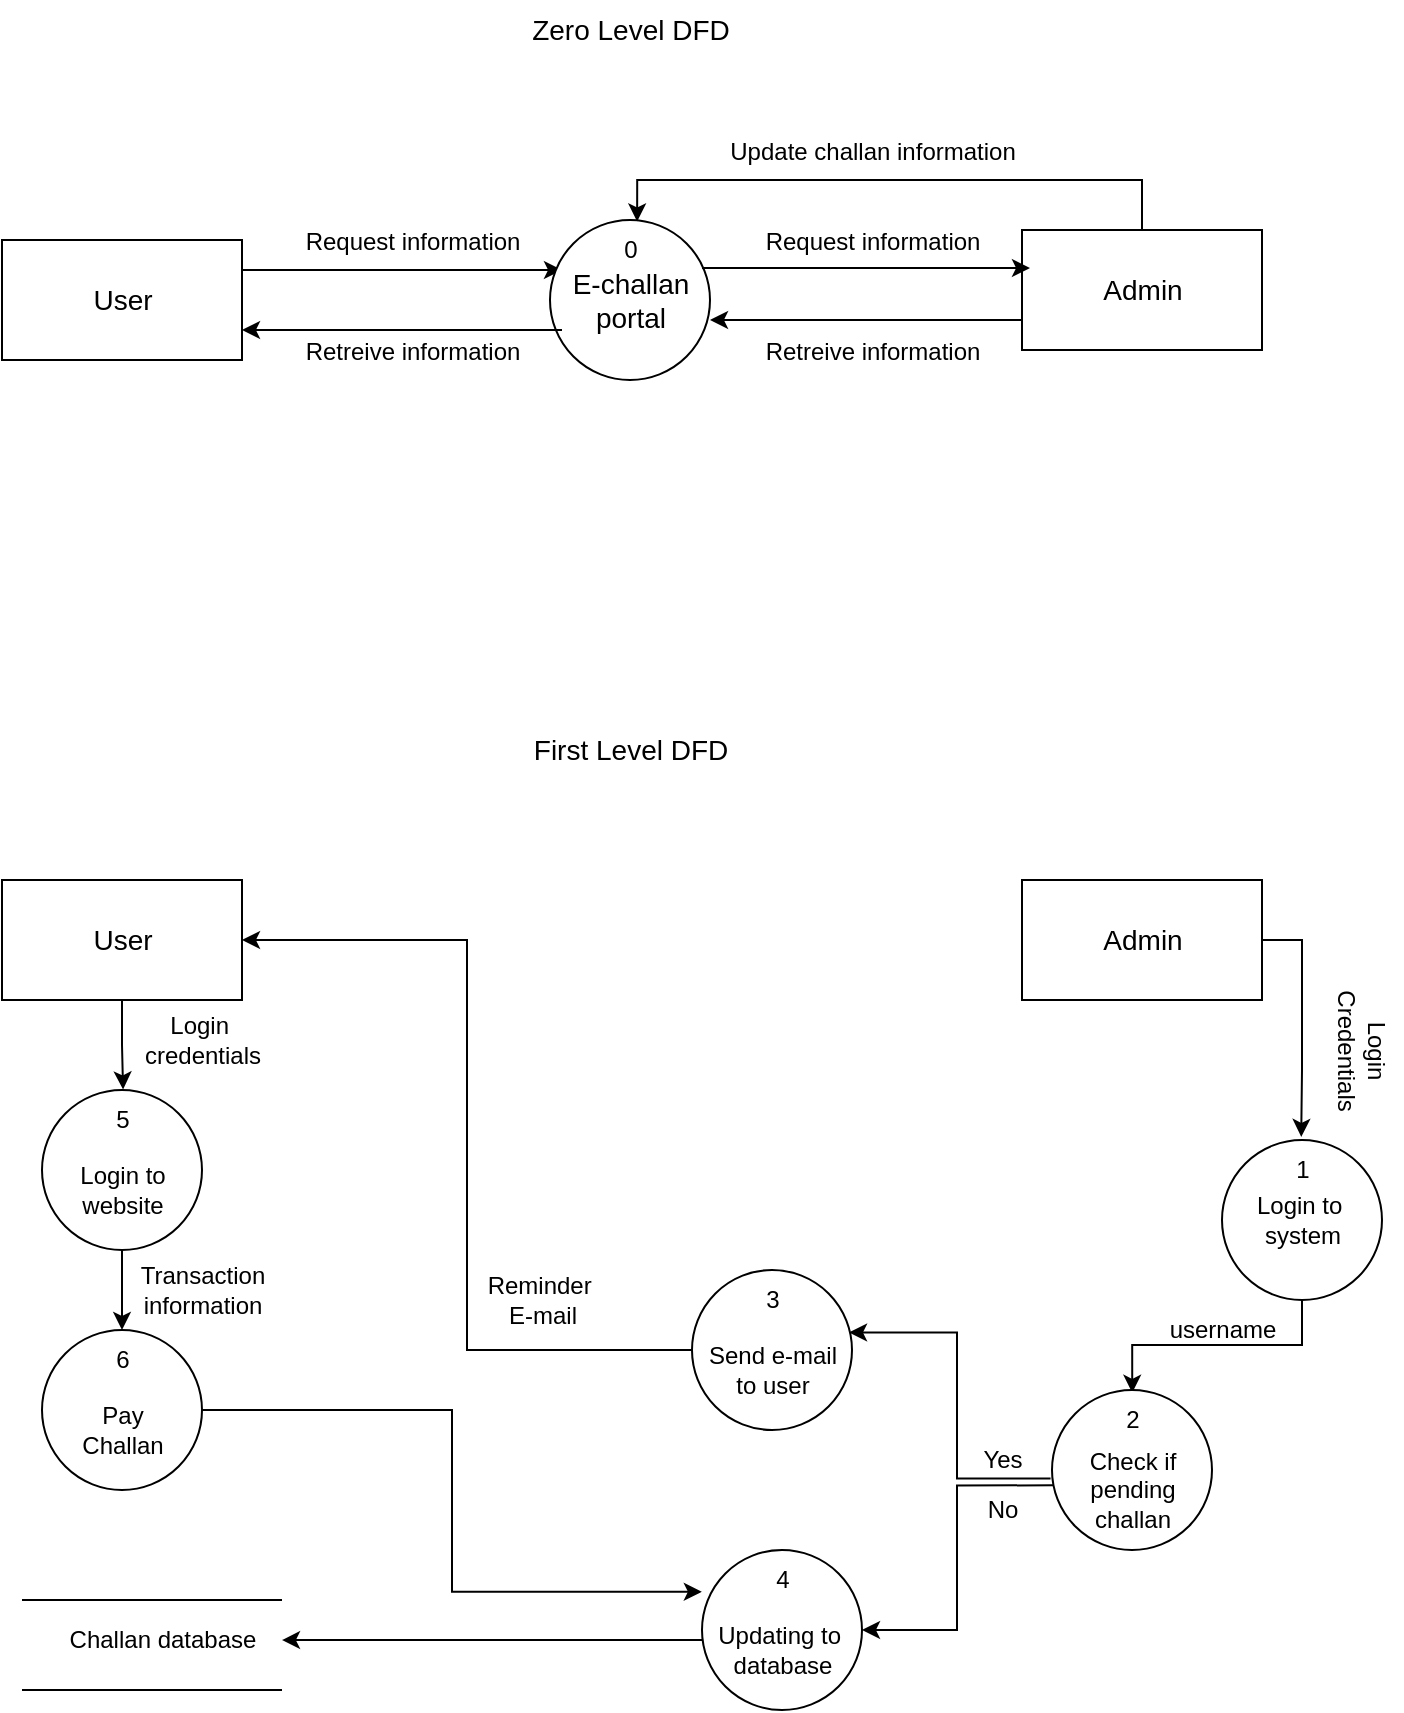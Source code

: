 <mxfile version="20.3.0" type="github">
  <diagram id="79QIZ9K7sWwsWVoYhZNz" name="Page-1">
    <mxGraphModel dx="1183" dy="808" grid="1" gridSize="10" guides="1" tooltips="1" connect="1" arrows="1" fold="1" page="1" pageScale="1" pageWidth="827" pageHeight="1169" math="0" shadow="0">
      <root>
        <mxCell id="0" />
        <mxCell id="1" parent="0" />
        <mxCell id="_4DhYID-9mjFYB9Nwt15-9" style="edgeStyle=orthogonalEdgeStyle;rounded=0;orthogonalLoop=1;jettySize=auto;html=1;exitX=1;exitY=0.25;exitDx=0;exitDy=0;entryX=0.075;entryY=0.2;entryDx=0;entryDy=0;entryPerimeter=0;fontSize=14;" edge="1" parent="1" source="_4DhYID-9mjFYB9Nwt15-1" target="_4DhYID-9mjFYB9Nwt15-4">
          <mxGeometry relative="1" as="geometry">
            <Array as="points">
              <mxPoint x="300" y="215" />
              <mxPoint x="300" y="215" />
            </Array>
          </mxGeometry>
        </mxCell>
        <mxCell id="_4DhYID-9mjFYB9Nwt15-10" style="edgeStyle=orthogonalEdgeStyle;rounded=0;orthogonalLoop=1;jettySize=auto;html=1;exitX=1;exitY=0.75;exitDx=0;exitDy=0;entryX=1;entryY=0.75;entryDx=0;entryDy=0;fontSize=14;" edge="1" parent="1" source="_4DhYID-9mjFYB9Nwt15-1" target="_4DhYID-9mjFYB9Nwt15-1">
          <mxGeometry relative="1" as="geometry" />
        </mxCell>
        <mxCell id="_4DhYID-9mjFYB9Nwt15-1" value="" style="rounded=0;whiteSpace=wrap;html=1;" vertex="1" parent="1">
          <mxGeometry x="60" y="200" width="120" height="60" as="geometry" />
        </mxCell>
        <mxCell id="_4DhYID-9mjFYB9Nwt15-2" value="&lt;font style=&quot;font-size: 14px;&quot;&gt;User&lt;/font&gt;" style="text;html=1;resizable=0;autosize=1;align=center;verticalAlign=middle;points=[];fillColor=none;strokeColor=none;rounded=0;" vertex="1" parent="1">
          <mxGeometry x="95" y="215" width="50" height="30" as="geometry" />
        </mxCell>
        <mxCell id="_4DhYID-9mjFYB9Nwt15-3" value="" style="ellipse;whiteSpace=wrap;html=1;aspect=fixed;fontSize=14;" vertex="1" parent="1">
          <mxGeometry x="334" y="190" width="80" height="80" as="geometry" />
        </mxCell>
        <mxCell id="_4DhYID-9mjFYB9Nwt15-4" value="E-challan&lt;br&gt;portal" style="text;html=1;resizable=0;autosize=1;align=center;verticalAlign=middle;points=[];fillColor=none;strokeColor=none;rounded=0;fontSize=14;" vertex="1" parent="1">
          <mxGeometry x="334" y="205" width="80" height="50" as="geometry" />
        </mxCell>
        <mxCell id="_4DhYID-9mjFYB9Nwt15-18" style="edgeStyle=orthogonalEdgeStyle;rounded=0;orthogonalLoop=1;jettySize=auto;html=1;exitX=0;exitY=0.75;exitDx=0;exitDy=0;entryX=1;entryY=0.7;entryDx=0;entryDy=0;entryPerimeter=0;fontSize=12;" edge="1" parent="1" source="_4DhYID-9mjFYB9Nwt15-5" target="_4DhYID-9mjFYB9Nwt15-4">
          <mxGeometry relative="1" as="geometry" />
        </mxCell>
        <mxCell id="_4DhYID-9mjFYB9Nwt15-44" style="edgeStyle=orthogonalEdgeStyle;rounded=0;orthogonalLoop=1;jettySize=auto;html=1;exitX=0.5;exitY=0;exitDx=0;exitDy=0;entryX=0.619;entryY=0.024;entryDx=0;entryDy=0;entryPerimeter=0;fontSize=12;endArrow=classic;endFill=1;" edge="1" parent="1" source="_4DhYID-9mjFYB9Nwt15-5" target="_4DhYID-9mjFYB9Nwt15-25">
          <mxGeometry relative="1" as="geometry" />
        </mxCell>
        <mxCell id="_4DhYID-9mjFYB9Nwt15-5" value="" style="rounded=0;whiteSpace=wrap;html=1;" vertex="1" parent="1">
          <mxGeometry x="570" y="195" width="120" height="60" as="geometry" />
        </mxCell>
        <mxCell id="_4DhYID-9mjFYB9Nwt15-6" value="&lt;font style=&quot;font-size: 14px;&quot;&gt;Admin&lt;/font&gt;" style="text;html=1;resizable=0;autosize=1;align=center;verticalAlign=middle;points=[];fillColor=none;strokeColor=none;rounded=0;" vertex="1" parent="1">
          <mxGeometry x="600" y="210" width="60" height="30" as="geometry" />
        </mxCell>
        <mxCell id="_4DhYID-9mjFYB9Nwt15-7" value="Zero Level DFD" style="text;html=1;resizable=0;autosize=1;align=center;verticalAlign=middle;points=[];fillColor=none;strokeColor=none;rounded=0;fontSize=14;" vertex="1" parent="1">
          <mxGeometry x="314" y="80" width="120" height="30" as="geometry" />
        </mxCell>
        <mxCell id="_4DhYID-9mjFYB9Nwt15-12" value="&lt;font style=&quot;font-size: 12px;&quot;&gt;Request information&lt;/font&gt;" style="text;html=1;resizable=0;autosize=1;align=center;verticalAlign=middle;points=[];fillColor=none;strokeColor=none;rounded=0;fontSize=14;" vertex="1" parent="1">
          <mxGeometry x="200" y="185" width="130" height="30" as="geometry" />
        </mxCell>
        <mxCell id="_4DhYID-9mjFYB9Nwt15-13" value="" style="edgeStyle=none;orthogonalLoop=1;jettySize=auto;html=1;rounded=0;fontSize=12;exitX=0.075;exitY=0.8;exitDx=0;exitDy=0;exitPerimeter=0;" edge="1" parent="1" source="_4DhYID-9mjFYB9Nwt15-4">
          <mxGeometry width="80" relative="1" as="geometry">
            <mxPoint x="310" y="245" as="sourcePoint" />
            <mxPoint x="180" y="245" as="targetPoint" />
            <Array as="points" />
          </mxGeometry>
        </mxCell>
        <mxCell id="_4DhYID-9mjFYB9Nwt15-14" value="&lt;font style=&quot;font-size: 12px;&quot;&gt;Retreive information&lt;/font&gt;" style="text;html=1;resizable=0;autosize=1;align=center;verticalAlign=middle;points=[];fillColor=none;strokeColor=none;rounded=0;fontSize=14;" vertex="1" parent="1">
          <mxGeometry x="200" y="240" width="130" height="30" as="geometry" />
        </mxCell>
        <mxCell id="_4DhYID-9mjFYB9Nwt15-17" style="edgeStyle=orthogonalEdgeStyle;rounded=0;orthogonalLoop=1;jettySize=auto;html=1;entryX=0.075;entryY=0.2;entryDx=0;entryDy=0;entryPerimeter=0;fontSize=14;" edge="1" parent="1">
          <mxGeometry relative="1" as="geometry">
            <mxPoint x="410" y="214" as="sourcePoint" />
            <mxPoint x="574" y="214" as="targetPoint" />
          </mxGeometry>
        </mxCell>
        <mxCell id="_4DhYID-9mjFYB9Nwt15-19" value="First Level DFD" style="text;html=1;resizable=0;autosize=1;align=center;verticalAlign=middle;points=[];fillColor=none;strokeColor=none;rounded=0;fontSize=14;" vertex="1" parent="1">
          <mxGeometry x="314" y="440" width="120" height="30" as="geometry" />
        </mxCell>
        <mxCell id="_4DhYID-9mjFYB9Nwt15-86" style="edgeStyle=orthogonalEdgeStyle;rounded=0;orthogonalLoop=1;jettySize=auto;html=1;exitX=0.5;exitY=1;exitDx=0;exitDy=0;entryX=0.518;entryY=-0.01;entryDx=0;entryDy=0;entryPerimeter=0;fontSize=12;endArrow=classic;endFill=1;" edge="1" parent="1" source="_4DhYID-9mjFYB9Nwt15-20" target="_4DhYID-9mjFYB9Nwt15-85">
          <mxGeometry relative="1" as="geometry" />
        </mxCell>
        <mxCell id="_4DhYID-9mjFYB9Nwt15-20" value="" style="rounded=0;whiteSpace=wrap;html=1;" vertex="1" parent="1">
          <mxGeometry x="60" y="520" width="120" height="60" as="geometry" />
        </mxCell>
        <mxCell id="_4DhYID-9mjFYB9Nwt15-21" value="&lt;font style=&quot;font-size: 14px;&quot;&gt;User&lt;/font&gt;" style="text;html=1;resizable=0;autosize=1;align=center;verticalAlign=middle;points=[];fillColor=none;strokeColor=none;rounded=0;" vertex="1" parent="1">
          <mxGeometry x="95" y="535" width="50" height="30" as="geometry" />
        </mxCell>
        <mxCell id="_4DhYID-9mjFYB9Nwt15-25" value="0" style="text;html=1;resizable=0;autosize=1;align=center;verticalAlign=middle;points=[];fillColor=none;strokeColor=none;rounded=0;fontSize=12;" vertex="1" parent="1">
          <mxGeometry x="359" y="190" width="30" height="30" as="geometry" />
        </mxCell>
        <mxCell id="_4DhYID-9mjFYB9Nwt15-42" value="&lt;font style=&quot;font-size: 12px;&quot;&gt;Request information&lt;/font&gt;" style="text;html=1;resizable=0;autosize=1;align=center;verticalAlign=middle;points=[];fillColor=none;strokeColor=none;rounded=0;fontSize=14;" vertex="1" parent="1">
          <mxGeometry x="430" y="185" width="130" height="30" as="geometry" />
        </mxCell>
        <mxCell id="_4DhYID-9mjFYB9Nwt15-43" value="&lt;font style=&quot;font-size: 12px;&quot;&gt;Retreive information&lt;/font&gt;" style="text;html=1;resizable=0;autosize=1;align=center;verticalAlign=middle;points=[];fillColor=none;strokeColor=none;rounded=0;fontSize=14;" vertex="1" parent="1">
          <mxGeometry x="430" y="240" width="130" height="30" as="geometry" />
        </mxCell>
        <mxCell id="_4DhYID-9mjFYB9Nwt15-45" value="&lt;font style=&quot;font-size: 12px;&quot;&gt;Update challan information&lt;/font&gt;" style="text;html=1;resizable=0;autosize=1;align=center;verticalAlign=middle;points=[];fillColor=none;strokeColor=none;rounded=0;fontSize=14;" vertex="1" parent="1">
          <mxGeometry x="410" y="140" width="170" height="30" as="geometry" />
        </mxCell>
        <mxCell id="_4DhYID-9mjFYB9Nwt15-53" style="edgeStyle=orthogonalEdgeStyle;rounded=0;orthogonalLoop=1;jettySize=auto;html=1;exitX=1;exitY=0.5;exitDx=0;exitDy=0;entryX=0.487;entryY=-0.052;entryDx=0;entryDy=0;entryPerimeter=0;fontSize=12;endArrow=classic;endFill=1;" edge="1" parent="1" source="_4DhYID-9mjFYB9Nwt15-46" target="_4DhYID-9mjFYB9Nwt15-57">
          <mxGeometry relative="1" as="geometry" />
        </mxCell>
        <mxCell id="_4DhYID-9mjFYB9Nwt15-46" value="" style="rounded=0;whiteSpace=wrap;html=1;" vertex="1" parent="1">
          <mxGeometry x="570" y="520" width="120" height="60" as="geometry" />
        </mxCell>
        <mxCell id="_4DhYID-9mjFYB9Nwt15-47" value="&lt;font style=&quot;font-size: 14px;&quot;&gt;Admin&lt;/font&gt;" style="text;html=1;resizable=0;autosize=1;align=center;verticalAlign=middle;points=[];fillColor=none;strokeColor=none;rounded=0;" vertex="1" parent="1">
          <mxGeometry x="600" y="535" width="60" height="30" as="geometry" />
        </mxCell>
        <mxCell id="_4DhYID-9mjFYB9Nwt15-61" style="edgeStyle=orthogonalEdgeStyle;rounded=0;orthogonalLoop=1;jettySize=auto;html=1;exitX=0.5;exitY=1;exitDx=0;exitDy=0;entryX=0.504;entryY=0.046;entryDx=0;entryDy=0;entryPerimeter=0;fontSize=12;endArrow=classic;endFill=1;" edge="1" parent="1" source="_4DhYID-9mjFYB9Nwt15-51" target="_4DhYID-9mjFYB9Nwt15-60">
          <mxGeometry relative="1" as="geometry" />
        </mxCell>
        <mxCell id="_4DhYID-9mjFYB9Nwt15-51" value="" style="ellipse;whiteSpace=wrap;html=1;aspect=fixed;fontSize=12;" vertex="1" parent="1">
          <mxGeometry x="670" y="650" width="80" height="80" as="geometry" />
        </mxCell>
        <mxCell id="_4DhYID-9mjFYB9Nwt15-52" value="Login to&amp;nbsp;&lt;br&gt;system" style="text;html=1;resizable=0;autosize=1;align=center;verticalAlign=middle;points=[];fillColor=none;strokeColor=none;rounded=0;fontSize=12;" vertex="1" parent="1">
          <mxGeometry x="675" y="670" width="70" height="40" as="geometry" />
        </mxCell>
        <mxCell id="_4DhYID-9mjFYB9Nwt15-54" value="Login&lt;br&gt;Credentials" style="text;html=1;resizable=0;autosize=1;align=center;verticalAlign=middle;points=[];fillColor=none;strokeColor=none;rounded=0;fontSize=12;rotation=90;" vertex="1" parent="1">
          <mxGeometry x="700" y="585" width="80" height="40" as="geometry" />
        </mxCell>
        <mxCell id="_4DhYID-9mjFYB9Nwt15-57" value="1" style="text;html=1;resizable=0;autosize=1;align=center;verticalAlign=middle;points=[];fillColor=none;strokeColor=none;rounded=0;fontSize=12;" vertex="1" parent="1">
          <mxGeometry x="695" y="650" width="30" height="30" as="geometry" />
        </mxCell>
        <mxCell id="_4DhYID-9mjFYB9Nwt15-58" value="" style="ellipse;whiteSpace=wrap;html=1;aspect=fixed;fontSize=12;" vertex="1" parent="1">
          <mxGeometry x="585" y="775" width="80" height="80" as="geometry" />
        </mxCell>
        <mxCell id="_4DhYID-9mjFYB9Nwt15-59" value="Check if&lt;br&gt;pending&lt;br&gt;challan" style="text;html=1;resizable=0;autosize=1;align=center;verticalAlign=middle;points=[];fillColor=none;strokeColor=none;rounded=0;fontSize=12;" vertex="1" parent="1">
          <mxGeometry x="590" y="795" width="70" height="60" as="geometry" />
        </mxCell>
        <mxCell id="_4DhYID-9mjFYB9Nwt15-60" value="2" style="text;html=1;resizable=0;autosize=1;align=center;verticalAlign=middle;points=[];fillColor=none;strokeColor=none;rounded=0;fontSize=12;" vertex="1" parent="1">
          <mxGeometry x="610" y="775" width="30" height="30" as="geometry" />
        </mxCell>
        <mxCell id="_4DhYID-9mjFYB9Nwt15-62" value="username&lt;br&gt;" style="text;html=1;resizable=0;autosize=1;align=center;verticalAlign=middle;points=[];fillColor=none;strokeColor=none;rounded=0;fontSize=12;rotation=0;" vertex="1" parent="1">
          <mxGeometry x="630" y="730" width="80" height="30" as="geometry" />
        </mxCell>
        <mxCell id="_4DhYID-9mjFYB9Nwt15-64" value="" style="ellipse;whiteSpace=wrap;html=1;aspect=fixed;fontSize=12;" vertex="1" parent="1">
          <mxGeometry x="410" y="855" width="80" height="80" as="geometry" />
        </mxCell>
        <mxCell id="_4DhYID-9mjFYB9Nwt15-65" value="Updating to&amp;nbsp;&lt;br&gt;database" style="text;html=1;resizable=0;autosize=1;align=center;verticalAlign=middle;points=[];fillColor=none;strokeColor=none;rounded=0;fontSize=12;" vertex="1" parent="1">
          <mxGeometry x="405" y="885" width="90" height="40" as="geometry" />
        </mxCell>
        <mxCell id="_4DhYID-9mjFYB9Nwt15-66" value="4" style="text;html=1;resizable=0;autosize=1;align=center;verticalAlign=middle;points=[];fillColor=none;strokeColor=none;rounded=0;fontSize=12;" vertex="1" parent="1">
          <mxGeometry x="435" y="855" width="30" height="30" as="geometry" />
        </mxCell>
        <mxCell id="_4DhYID-9mjFYB9Nwt15-76" style="edgeStyle=orthogonalEdgeStyle;rounded=0;orthogonalLoop=1;jettySize=auto;html=1;exitX=0;exitY=0.5;exitDx=0;exitDy=0;fontSize=12;endArrow=classic;endFill=1;entryX=1;entryY=0.5;entryDx=0;entryDy=0;" edge="1" parent="1" source="_4DhYID-9mjFYB9Nwt15-67" target="_4DhYID-9mjFYB9Nwt15-20">
          <mxGeometry relative="1" as="geometry">
            <mxPoint x="300" y="640" as="targetPoint" />
          </mxGeometry>
        </mxCell>
        <mxCell id="_4DhYID-9mjFYB9Nwt15-67" value="" style="ellipse;whiteSpace=wrap;html=1;aspect=fixed;fontSize=12;" vertex="1" parent="1">
          <mxGeometry x="405" y="715" width="80" height="80" as="geometry" />
        </mxCell>
        <mxCell id="_4DhYID-9mjFYB9Nwt15-68" value="Send e-mail&lt;br&gt;to user" style="text;html=1;resizable=0;autosize=1;align=center;verticalAlign=middle;points=[];fillColor=none;strokeColor=none;rounded=0;fontSize=12;" vertex="1" parent="1">
          <mxGeometry x="400" y="745" width="90" height="40" as="geometry" />
        </mxCell>
        <mxCell id="_4DhYID-9mjFYB9Nwt15-69" value="3" style="text;html=1;resizable=0;autosize=1;align=center;verticalAlign=middle;points=[];fillColor=none;strokeColor=none;rounded=0;fontSize=12;" vertex="1" parent="1">
          <mxGeometry x="430" y="715" width="30" height="30" as="geometry" />
        </mxCell>
        <mxCell id="_4DhYID-9mjFYB9Nwt15-71" style="edgeStyle=orthogonalEdgeStyle;rounded=0;orthogonalLoop=1;jettySize=auto;html=1;exitX=0.006;exitY=0.596;exitDx=0;exitDy=0;entryX=1;entryY=0.5;entryDx=0;entryDy=0;fontSize=12;endArrow=classic;endFill=1;exitPerimeter=0;" edge="1" parent="1" source="_4DhYID-9mjFYB9Nwt15-58" target="_4DhYID-9mjFYB9Nwt15-64">
          <mxGeometry relative="1" as="geometry">
            <mxPoint x="595.0" y="825" as="sourcePoint" />
            <mxPoint x="500.54" y="760" as="targetPoint" />
          </mxGeometry>
        </mxCell>
        <mxCell id="_4DhYID-9mjFYB9Nwt15-72" style="edgeStyle=orthogonalEdgeStyle;rounded=0;orthogonalLoop=1;jettySize=auto;html=1;exitX=-0.009;exitY=0.553;exitDx=0;exitDy=0;entryX=0.928;entryY=0.031;entryDx=0;entryDy=0;fontSize=12;endArrow=classic;endFill=1;exitPerimeter=0;entryPerimeter=0;" edge="1" parent="1" source="_4DhYID-9mjFYB9Nwt15-58" target="_4DhYID-9mjFYB9Nwt15-68">
          <mxGeometry relative="1" as="geometry">
            <mxPoint x="600" y="820" as="sourcePoint" />
            <mxPoint x="504.52" y="892.32" as="targetPoint" />
          </mxGeometry>
        </mxCell>
        <mxCell id="_4DhYID-9mjFYB9Nwt15-73" value="Yes" style="text;html=1;resizable=0;autosize=1;align=center;verticalAlign=middle;points=[];fillColor=none;strokeColor=none;rounded=0;fontSize=12;" vertex="1" parent="1">
          <mxGeometry x="540" y="795" width="40" height="30" as="geometry" />
        </mxCell>
        <mxCell id="_4DhYID-9mjFYB9Nwt15-74" value="No" style="text;html=1;resizable=0;autosize=1;align=center;verticalAlign=middle;points=[];fillColor=none;strokeColor=none;rounded=0;fontSize=12;" vertex="1" parent="1">
          <mxGeometry x="540" y="820" width="40" height="30" as="geometry" />
        </mxCell>
        <mxCell id="_4DhYID-9mjFYB9Nwt15-77" value="Reminder&amp;nbsp;&lt;br&gt;E-mail" style="text;html=1;resizable=0;autosize=1;align=center;verticalAlign=middle;points=[];fillColor=none;strokeColor=none;rounded=0;fontSize=12;rotation=0;" vertex="1" parent="1">
          <mxGeometry x="290" y="710" width="80" height="40" as="geometry" />
        </mxCell>
        <mxCell id="_4DhYID-9mjFYB9Nwt15-79" value="" style="endArrow=none;html=1;rounded=0;fontSize=12;" edge="1" parent="1">
          <mxGeometry width="50" height="50" relative="1" as="geometry">
            <mxPoint x="70" y="880" as="sourcePoint" />
            <mxPoint x="200" y="880" as="targetPoint" />
          </mxGeometry>
        </mxCell>
        <mxCell id="_4DhYID-9mjFYB9Nwt15-80" value="" style="endArrow=none;html=1;rounded=0;fontSize=12;" edge="1" parent="1">
          <mxGeometry width="50" height="50" relative="1" as="geometry">
            <mxPoint x="70" y="925" as="sourcePoint" />
            <mxPoint x="200" y="925" as="targetPoint" />
          </mxGeometry>
        </mxCell>
        <mxCell id="_4DhYID-9mjFYB9Nwt15-81" value="Challan database" style="text;html=1;resizable=0;autosize=1;align=center;verticalAlign=middle;points=[];fillColor=none;strokeColor=none;rounded=0;fontSize=12;" vertex="1" parent="1">
          <mxGeometry x="80" y="885" width="120" height="30" as="geometry" />
        </mxCell>
        <mxCell id="_4DhYID-9mjFYB9Nwt15-82" style="edgeStyle=orthogonalEdgeStyle;rounded=0;orthogonalLoop=1;jettySize=auto;html=1;exitX=0.056;exitY=0.376;exitDx=0;exitDy=0;fontSize=12;endArrow=classic;endFill=1;exitPerimeter=0;" edge="1" parent="1" source="_4DhYID-9mjFYB9Nwt15-65" target="_4DhYID-9mjFYB9Nwt15-81">
          <mxGeometry relative="1" as="geometry">
            <mxPoint x="359" y="885.0" as="sourcePoint" />
            <mxPoint x="263.52" y="957.32" as="targetPoint" />
          </mxGeometry>
        </mxCell>
        <mxCell id="_4DhYID-9mjFYB9Nwt15-92" style="edgeStyle=orthogonalEdgeStyle;rounded=0;orthogonalLoop=1;jettySize=auto;html=1;exitX=0.5;exitY=1;exitDx=0;exitDy=0;fontSize=12;endArrow=classic;endFill=1;" edge="1" parent="1" source="_4DhYID-9mjFYB9Nwt15-83" target="_4DhYID-9mjFYB9Nwt15-90">
          <mxGeometry relative="1" as="geometry" />
        </mxCell>
        <mxCell id="_4DhYID-9mjFYB9Nwt15-83" value="" style="ellipse;whiteSpace=wrap;html=1;aspect=fixed;fontSize=12;" vertex="1" parent="1">
          <mxGeometry x="80" y="625" width="80" height="80" as="geometry" />
        </mxCell>
        <mxCell id="_4DhYID-9mjFYB9Nwt15-84" value="Login to&lt;br&gt;website" style="text;html=1;resizable=0;autosize=1;align=center;verticalAlign=middle;points=[];fillColor=none;strokeColor=none;rounded=0;fontSize=12;" vertex="1" parent="1">
          <mxGeometry x="85" y="655" width="70" height="40" as="geometry" />
        </mxCell>
        <mxCell id="_4DhYID-9mjFYB9Nwt15-85" value="5" style="text;html=1;resizable=0;autosize=1;align=center;verticalAlign=middle;points=[];fillColor=none;strokeColor=none;rounded=0;fontSize=12;" vertex="1" parent="1">
          <mxGeometry x="105" y="625" width="30" height="30" as="geometry" />
        </mxCell>
        <mxCell id="_4DhYID-9mjFYB9Nwt15-87" value="Login&amp;nbsp;&lt;br&gt;credentials" style="text;html=1;resizable=0;autosize=1;align=center;verticalAlign=middle;points=[];fillColor=none;strokeColor=none;rounded=0;fontSize=12;" vertex="1" parent="1">
          <mxGeometry x="120" y="580" width="80" height="40" as="geometry" />
        </mxCell>
        <mxCell id="_4DhYID-9mjFYB9Nwt15-94" style="edgeStyle=orthogonalEdgeStyle;rounded=0;orthogonalLoop=1;jettySize=auto;html=1;exitX=1;exitY=0.5;exitDx=0;exitDy=0;entryX=-0.001;entryY=0.261;entryDx=0;entryDy=0;entryPerimeter=0;fontSize=12;endArrow=classic;endFill=1;" edge="1" parent="1" source="_4DhYID-9mjFYB9Nwt15-88" target="_4DhYID-9mjFYB9Nwt15-64">
          <mxGeometry relative="1" as="geometry" />
        </mxCell>
        <mxCell id="_4DhYID-9mjFYB9Nwt15-88" value="" style="ellipse;whiteSpace=wrap;html=1;aspect=fixed;fontSize=12;" vertex="1" parent="1">
          <mxGeometry x="80" y="745" width="80" height="80" as="geometry" />
        </mxCell>
        <mxCell id="_4DhYID-9mjFYB9Nwt15-89" value="Pay&lt;br&gt;Challan" style="text;html=1;resizable=0;autosize=1;align=center;verticalAlign=middle;points=[];fillColor=none;strokeColor=none;rounded=0;fontSize=12;" vertex="1" parent="1">
          <mxGeometry x="90" y="775" width="60" height="40" as="geometry" />
        </mxCell>
        <mxCell id="_4DhYID-9mjFYB9Nwt15-90" value="6" style="text;html=1;resizable=0;autosize=1;align=center;verticalAlign=middle;points=[];fillColor=none;strokeColor=none;rounded=0;fontSize=12;" vertex="1" parent="1">
          <mxGeometry x="105" y="745" width="30" height="30" as="geometry" />
        </mxCell>
        <mxCell id="_4DhYID-9mjFYB9Nwt15-93" value="Transaction&lt;br&gt;information" style="text;html=1;resizable=0;autosize=1;align=center;verticalAlign=middle;points=[];fillColor=none;strokeColor=none;rounded=0;fontSize=12;" vertex="1" parent="1">
          <mxGeometry x="115" y="705" width="90" height="40" as="geometry" />
        </mxCell>
      </root>
    </mxGraphModel>
  </diagram>
</mxfile>
